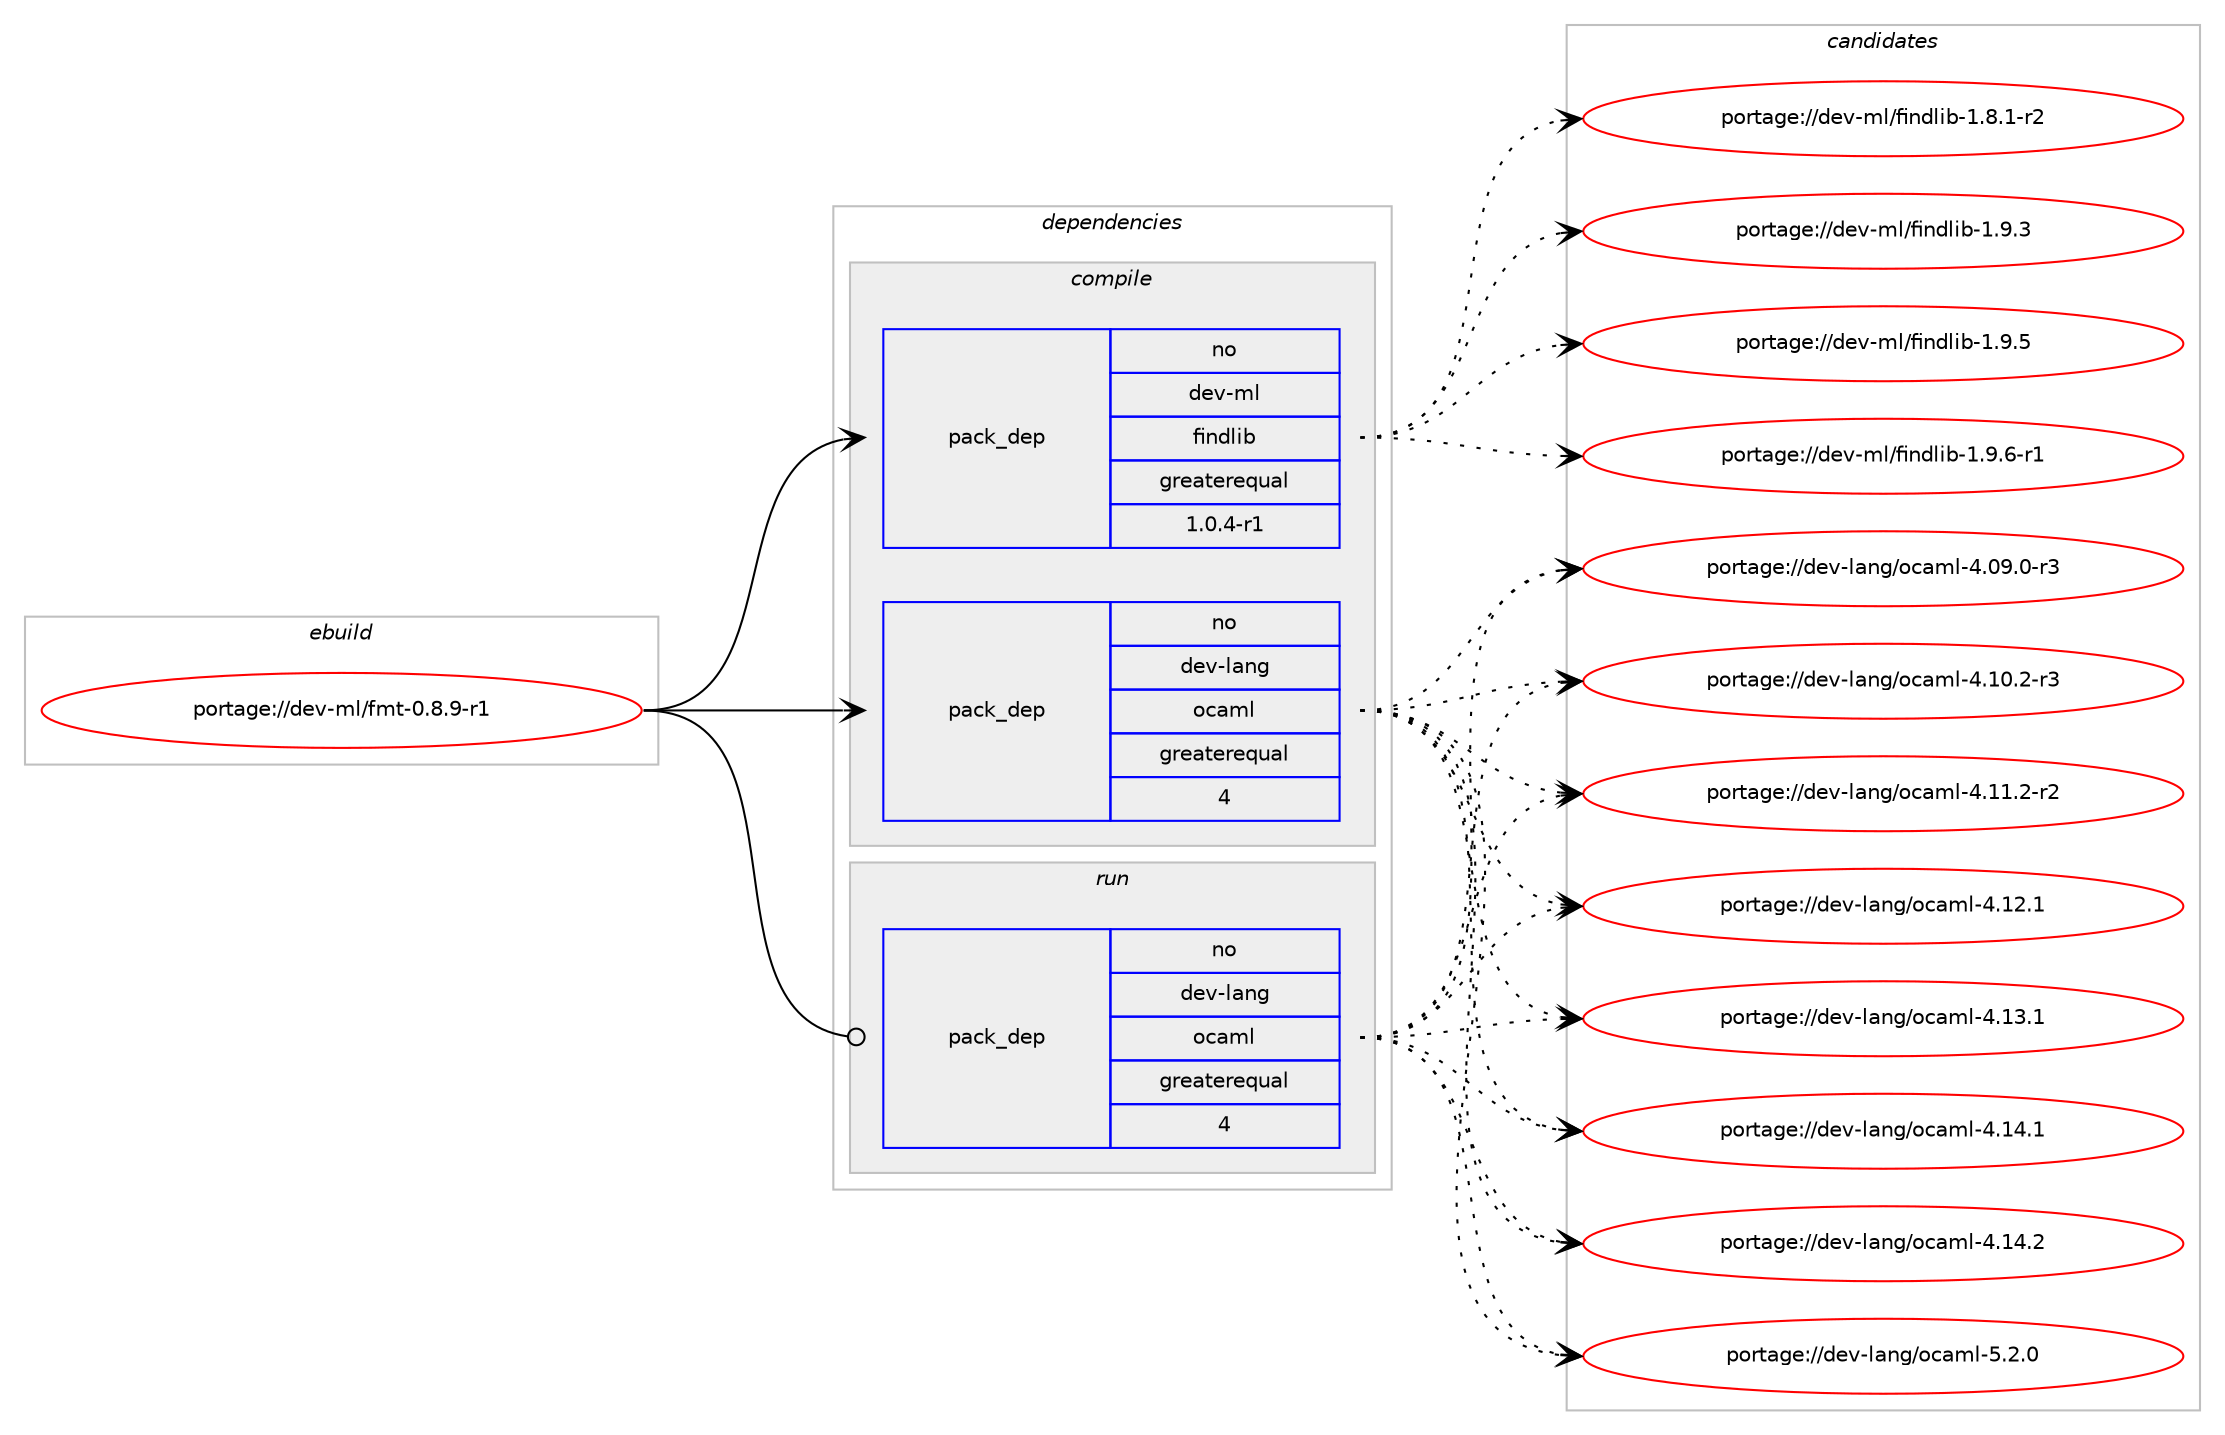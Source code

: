 digraph prolog {

# *************
# Graph options
# *************

newrank=true;
concentrate=true;
compound=true;
graph [rankdir=LR,fontname=Helvetica,fontsize=10,ranksep=1.5];#, ranksep=2.5, nodesep=0.2];
edge  [arrowhead=vee];
node  [fontname=Helvetica,fontsize=10];

# **********
# The ebuild
# **********

subgraph cluster_leftcol {
color=gray;
rank=same;
label=<<i>ebuild</i>>;
id [label="portage://dev-ml/fmt-0.8.9-r1", color=red, width=4, href="../dev-ml/fmt-0.8.9-r1.svg"];
}

# ****************
# The dependencies
# ****************

subgraph cluster_midcol {
color=gray;
label=<<i>dependencies</i>>;
subgraph cluster_compile {
fillcolor="#eeeeee";
style=filled;
label=<<i>compile</i>>;
subgraph pack30278 {
dependency59918 [label=<<TABLE BORDER="0" CELLBORDER="1" CELLSPACING="0" CELLPADDING="4" WIDTH="220"><TR><TD ROWSPAN="6" CELLPADDING="30">pack_dep</TD></TR><TR><TD WIDTH="110">no</TD></TR><TR><TD>dev-lang</TD></TR><TR><TD>ocaml</TD></TR><TR><TD>greaterequal</TD></TR><TR><TD>4</TD></TR></TABLE>>, shape=none, color=blue];
}
id:e -> dependency59918:w [weight=20,style="solid",arrowhead="vee"];
# *** BEGIN UNKNOWN DEPENDENCY TYPE (TODO) ***
# id -> package_dependency(portage://dev-ml/fmt-0.8.9-r1,install,no,dev-lang,ocaml,none,[,,],any_same_slot,[use(enable(ocamlopt),none)])
# *** END UNKNOWN DEPENDENCY TYPE (TODO) ***

# *** BEGIN UNKNOWN DEPENDENCY TYPE (TODO) ***
# id -> package_dependency(portage://dev-ml/fmt-0.8.9-r1,install,no,dev-ml,cmdliner,none,[,,],any_same_slot,[use(enable(ocamlopt),none)])
# *** END UNKNOWN DEPENDENCY TYPE (TODO) ***

subgraph pack30279 {
dependency59919 [label=<<TABLE BORDER="0" CELLBORDER="1" CELLSPACING="0" CELLPADDING="4" WIDTH="220"><TR><TD ROWSPAN="6" CELLPADDING="30">pack_dep</TD></TR><TR><TD WIDTH="110">no</TD></TR><TR><TD>dev-ml</TD></TR><TR><TD>findlib</TD></TR><TR><TD>greaterequal</TD></TR><TR><TD>1.0.4-r1</TD></TR></TABLE>>, shape=none, color=blue];
}
id:e -> dependency59919:w [weight=20,style="solid",arrowhead="vee"];
# *** BEGIN UNKNOWN DEPENDENCY TYPE (TODO) ***
# id -> package_dependency(portage://dev-ml/fmt-0.8.9-r1,install,no,dev-ml,result,none,[,,],any_same_slot,[use(enable(ocamlopt),none)])
# *** END UNKNOWN DEPENDENCY TYPE (TODO) ***

# *** BEGIN UNKNOWN DEPENDENCY TYPE (TODO) ***
# id -> package_dependency(portage://dev-ml/fmt-0.8.9-r1,install,no,dev-ml,stdlib-shims,none,[,,],any_same_slot,[use(enable(ocamlopt),none)])
# *** END UNKNOWN DEPENDENCY TYPE (TODO) ***

# *** BEGIN UNKNOWN DEPENDENCY TYPE (TODO) ***
# id -> package_dependency(portage://dev-ml/fmt-0.8.9-r1,install,no,dev-ml,uchar,none,[,,],any_same_slot,[use(enable(ocamlopt),none)])
# *** END UNKNOWN DEPENDENCY TYPE (TODO) ***

}
subgraph cluster_compileandrun {
fillcolor="#eeeeee";
style=filled;
label=<<i>compile and run</i>>;
}
subgraph cluster_run {
fillcolor="#eeeeee";
style=filled;
label=<<i>run</i>>;
subgraph pack30280 {
dependency59920 [label=<<TABLE BORDER="0" CELLBORDER="1" CELLSPACING="0" CELLPADDING="4" WIDTH="220"><TR><TD ROWSPAN="6" CELLPADDING="30">pack_dep</TD></TR><TR><TD WIDTH="110">no</TD></TR><TR><TD>dev-lang</TD></TR><TR><TD>ocaml</TD></TR><TR><TD>greaterequal</TD></TR><TR><TD>4</TD></TR></TABLE>>, shape=none, color=blue];
}
id:e -> dependency59920:w [weight=20,style="solid",arrowhead="odot"];
# *** BEGIN UNKNOWN DEPENDENCY TYPE (TODO) ***
# id -> package_dependency(portage://dev-ml/fmt-0.8.9-r1,run,no,dev-lang,ocaml,none,[,,],any_same_slot,[use(enable(ocamlopt),none)])
# *** END UNKNOWN DEPENDENCY TYPE (TODO) ***

# *** BEGIN UNKNOWN DEPENDENCY TYPE (TODO) ***
# id -> package_dependency(portage://dev-ml/fmt-0.8.9-r1,run,no,dev-lang,ocaml,none,[,,],any_same_slot,[use(optenable(ocamlopt),none)])
# *** END UNKNOWN DEPENDENCY TYPE (TODO) ***

# *** BEGIN UNKNOWN DEPENDENCY TYPE (TODO) ***
# id -> package_dependency(portage://dev-ml/fmt-0.8.9-r1,run,no,dev-ml,cmdliner,none,[,,],any_same_slot,[use(enable(ocamlopt),none)])
# *** END UNKNOWN DEPENDENCY TYPE (TODO) ***

# *** BEGIN UNKNOWN DEPENDENCY TYPE (TODO) ***
# id -> package_dependency(portage://dev-ml/fmt-0.8.9-r1,run,no,dev-ml,result,none,[,,],any_same_slot,[use(enable(ocamlopt),none)])
# *** END UNKNOWN DEPENDENCY TYPE (TODO) ***

# *** BEGIN UNKNOWN DEPENDENCY TYPE (TODO) ***
# id -> package_dependency(portage://dev-ml/fmt-0.8.9-r1,run,no,dev-ml,stdlib-shims,none,[,,],any_same_slot,[use(enable(ocamlopt),none)])
# *** END UNKNOWN DEPENDENCY TYPE (TODO) ***

# *** BEGIN UNKNOWN DEPENDENCY TYPE (TODO) ***
# id -> package_dependency(portage://dev-ml/fmt-0.8.9-r1,run,no,dev-ml,uchar,none,[,,],any_same_slot,[use(enable(ocamlopt),none)])
# *** END UNKNOWN DEPENDENCY TYPE (TODO) ***

}
}

# **************
# The candidates
# **************

subgraph cluster_choices {
rank=same;
color=gray;
label=<<i>candidates</i>>;

subgraph choice30278 {
color=black;
nodesep=1;
choice1001011184510897110103471119997109108455246485746484511451 [label="portage://dev-lang/ocaml-4.09.0-r3", color=red, width=4,href="../dev-lang/ocaml-4.09.0-r3.svg"];
choice1001011184510897110103471119997109108455246494846504511451 [label="portage://dev-lang/ocaml-4.10.2-r3", color=red, width=4,href="../dev-lang/ocaml-4.10.2-r3.svg"];
choice1001011184510897110103471119997109108455246494946504511450 [label="portage://dev-lang/ocaml-4.11.2-r2", color=red, width=4,href="../dev-lang/ocaml-4.11.2-r2.svg"];
choice100101118451089711010347111999710910845524649504649 [label="portage://dev-lang/ocaml-4.12.1", color=red, width=4,href="../dev-lang/ocaml-4.12.1.svg"];
choice100101118451089711010347111999710910845524649514649 [label="portage://dev-lang/ocaml-4.13.1", color=red, width=4,href="../dev-lang/ocaml-4.13.1.svg"];
choice100101118451089711010347111999710910845524649524649 [label="portage://dev-lang/ocaml-4.14.1", color=red, width=4,href="../dev-lang/ocaml-4.14.1.svg"];
choice100101118451089711010347111999710910845524649524650 [label="portage://dev-lang/ocaml-4.14.2", color=red, width=4,href="../dev-lang/ocaml-4.14.2.svg"];
choice1001011184510897110103471119997109108455346504648 [label="portage://dev-lang/ocaml-5.2.0", color=red, width=4,href="../dev-lang/ocaml-5.2.0.svg"];
dependency59918:e -> choice1001011184510897110103471119997109108455246485746484511451:w [style=dotted,weight="100"];
dependency59918:e -> choice1001011184510897110103471119997109108455246494846504511451:w [style=dotted,weight="100"];
dependency59918:e -> choice1001011184510897110103471119997109108455246494946504511450:w [style=dotted,weight="100"];
dependency59918:e -> choice100101118451089711010347111999710910845524649504649:w [style=dotted,weight="100"];
dependency59918:e -> choice100101118451089711010347111999710910845524649514649:w [style=dotted,weight="100"];
dependency59918:e -> choice100101118451089711010347111999710910845524649524649:w [style=dotted,weight="100"];
dependency59918:e -> choice100101118451089711010347111999710910845524649524650:w [style=dotted,weight="100"];
dependency59918:e -> choice1001011184510897110103471119997109108455346504648:w [style=dotted,weight="100"];
}
subgraph choice30279 {
color=black;
nodesep=1;
choice1001011184510910847102105110100108105984549465646494511450 [label="portage://dev-ml/findlib-1.8.1-r2", color=red, width=4,href="../dev-ml/findlib-1.8.1-r2.svg"];
choice100101118451091084710210511010010810598454946574651 [label="portage://dev-ml/findlib-1.9.3", color=red, width=4,href="../dev-ml/findlib-1.9.3.svg"];
choice100101118451091084710210511010010810598454946574653 [label="portage://dev-ml/findlib-1.9.5", color=red, width=4,href="../dev-ml/findlib-1.9.5.svg"];
choice1001011184510910847102105110100108105984549465746544511449 [label="portage://dev-ml/findlib-1.9.6-r1", color=red, width=4,href="../dev-ml/findlib-1.9.6-r1.svg"];
dependency59919:e -> choice1001011184510910847102105110100108105984549465646494511450:w [style=dotted,weight="100"];
dependency59919:e -> choice100101118451091084710210511010010810598454946574651:w [style=dotted,weight="100"];
dependency59919:e -> choice100101118451091084710210511010010810598454946574653:w [style=dotted,weight="100"];
dependency59919:e -> choice1001011184510910847102105110100108105984549465746544511449:w [style=dotted,weight="100"];
}
subgraph choice30280 {
color=black;
nodesep=1;
choice1001011184510897110103471119997109108455246485746484511451 [label="portage://dev-lang/ocaml-4.09.0-r3", color=red, width=4,href="../dev-lang/ocaml-4.09.0-r3.svg"];
choice1001011184510897110103471119997109108455246494846504511451 [label="portage://dev-lang/ocaml-4.10.2-r3", color=red, width=4,href="../dev-lang/ocaml-4.10.2-r3.svg"];
choice1001011184510897110103471119997109108455246494946504511450 [label="portage://dev-lang/ocaml-4.11.2-r2", color=red, width=4,href="../dev-lang/ocaml-4.11.2-r2.svg"];
choice100101118451089711010347111999710910845524649504649 [label="portage://dev-lang/ocaml-4.12.1", color=red, width=4,href="../dev-lang/ocaml-4.12.1.svg"];
choice100101118451089711010347111999710910845524649514649 [label="portage://dev-lang/ocaml-4.13.1", color=red, width=4,href="../dev-lang/ocaml-4.13.1.svg"];
choice100101118451089711010347111999710910845524649524649 [label="portage://dev-lang/ocaml-4.14.1", color=red, width=4,href="../dev-lang/ocaml-4.14.1.svg"];
choice100101118451089711010347111999710910845524649524650 [label="portage://dev-lang/ocaml-4.14.2", color=red, width=4,href="../dev-lang/ocaml-4.14.2.svg"];
choice1001011184510897110103471119997109108455346504648 [label="portage://dev-lang/ocaml-5.2.0", color=red, width=4,href="../dev-lang/ocaml-5.2.0.svg"];
dependency59920:e -> choice1001011184510897110103471119997109108455246485746484511451:w [style=dotted,weight="100"];
dependency59920:e -> choice1001011184510897110103471119997109108455246494846504511451:w [style=dotted,weight="100"];
dependency59920:e -> choice1001011184510897110103471119997109108455246494946504511450:w [style=dotted,weight="100"];
dependency59920:e -> choice100101118451089711010347111999710910845524649504649:w [style=dotted,weight="100"];
dependency59920:e -> choice100101118451089711010347111999710910845524649514649:w [style=dotted,weight="100"];
dependency59920:e -> choice100101118451089711010347111999710910845524649524649:w [style=dotted,weight="100"];
dependency59920:e -> choice100101118451089711010347111999710910845524649524650:w [style=dotted,weight="100"];
dependency59920:e -> choice1001011184510897110103471119997109108455346504648:w [style=dotted,weight="100"];
}
}

}
